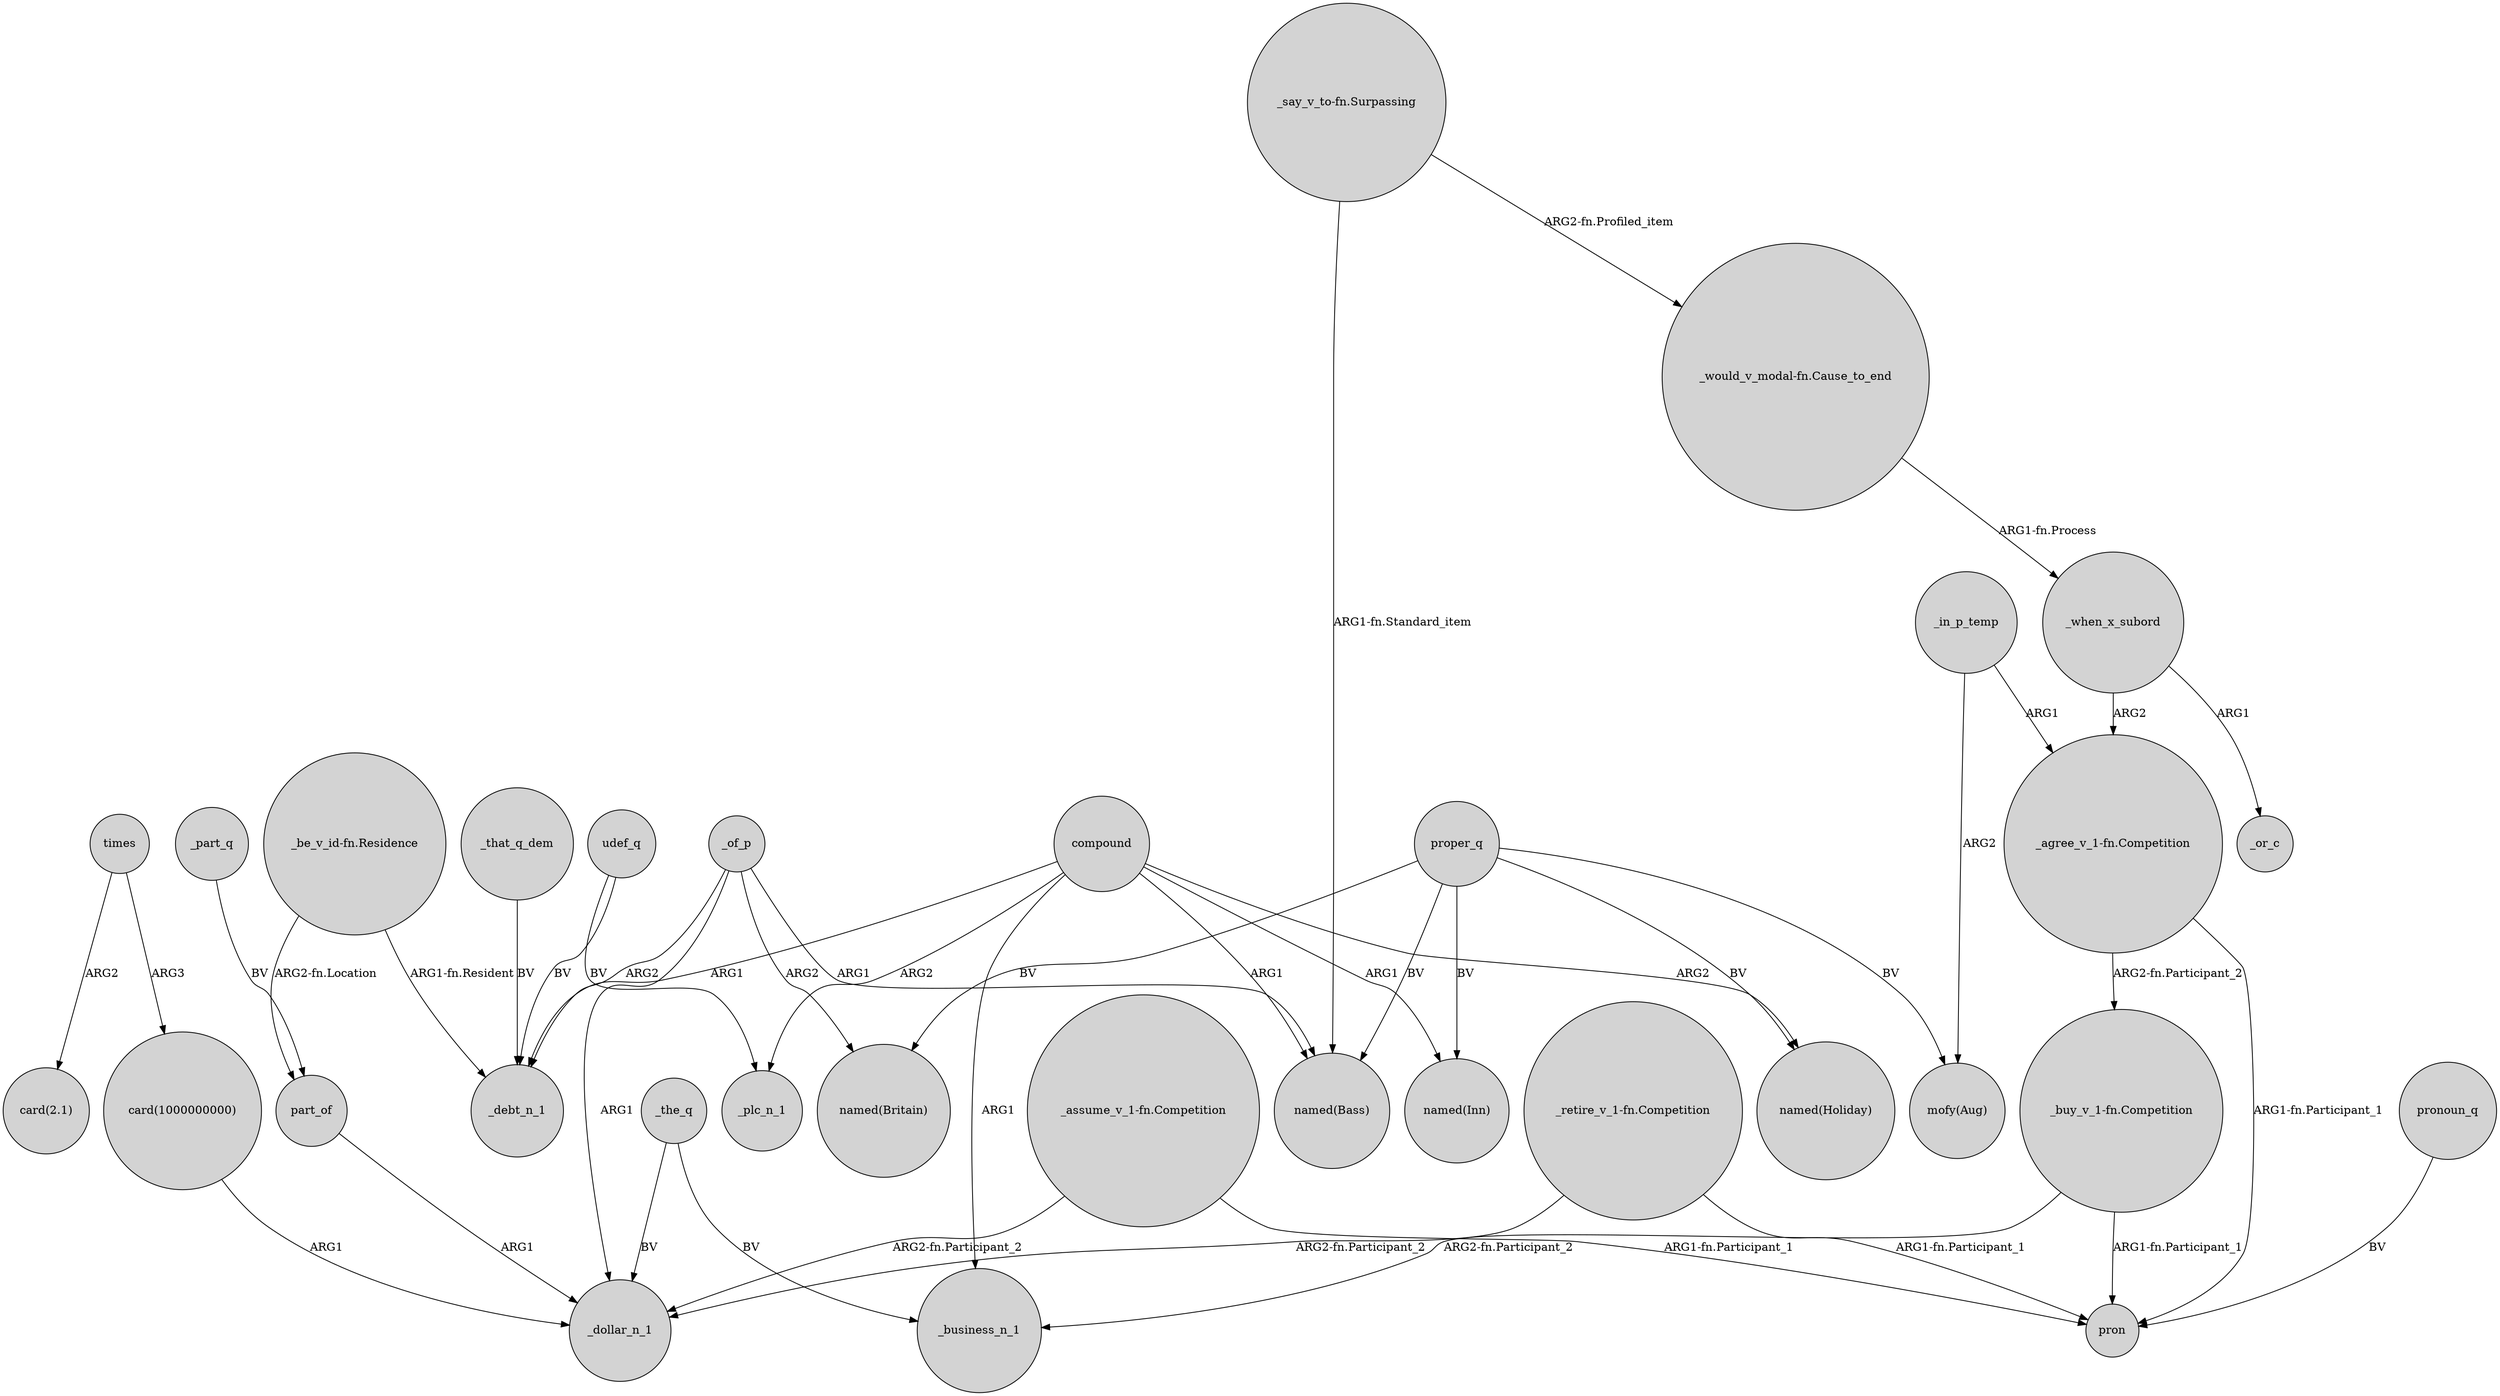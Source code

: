 digraph {
	node [shape=circle style=filled]
	_of_p -> _dollar_n_1 [label=ARG1]
	times -> "card(2.1)" [label=ARG2]
	_of_p -> _debt_n_1 [label=ARG2]
	"card(1000000000)" -> _dollar_n_1 [label=ARG1]
	_in_p_temp -> "mofy(Aug)" [label=ARG2]
	proper_q -> "named(Bass)" [label=BV]
	compound -> _plc_n_1 [label=ARG2]
	"_be_v_id-fn.Residence" -> part_of [label="ARG2-fn.Location"]
	"_agree_v_1-fn.Competition" -> pron [label="ARG1-fn.Participant_1"]
	_of_p -> "named(Britain)" [label=ARG2]
	_that_q_dem -> _debt_n_1 [label=BV]
	_the_q -> _business_n_1 [label=BV]
	proper_q -> "mofy(Aug)" [label=BV]
	_the_q -> _dollar_n_1 [label=BV]
	_when_x_subord -> _or_c [label=ARG1]
	"_be_v_id-fn.Residence" -> _debt_n_1 [label="ARG1-fn.Resident"]
	proper_q -> "named(Holiday)" [label=BV]
	"_agree_v_1-fn.Competition" -> "_buy_v_1-fn.Competition" [label="ARG2-fn.Participant_2"]
	"_buy_v_1-fn.Competition" -> pron [label="ARG1-fn.Participant_1"]
	times -> "card(1000000000)" [label=ARG3]
	"_assume_v_1-fn.Competition" -> pron [label="ARG1-fn.Participant_1"]
	"_buy_v_1-fn.Competition" -> _business_n_1 [label="ARG2-fn.Participant_2"]
	proper_q -> "named(Inn)" [label=BV]
	pronoun_q -> pron [label=BV]
	"_say_v_to-fn.Surpassing" -> "_would_v_modal-fn.Cause_to_end" [label="ARG2-fn.Profiled_item"]
	_part_q -> part_of [label=BV]
	udef_q -> _debt_n_1 [label=BV]
	"_would_v_modal-fn.Cause_to_end" -> _when_x_subord [label="ARG1-fn.Process"]
	proper_q -> "named(Britain)" [label=BV]
	_when_x_subord -> "_agree_v_1-fn.Competition" [label=ARG2]
	compound -> "named(Bass)" [label=ARG1]
	"_say_v_to-fn.Surpassing" -> "named(Bass)" [label="ARG1-fn.Standard_item"]
	_in_p_temp -> "_agree_v_1-fn.Competition" [label=ARG1]
	part_of -> _dollar_n_1 [label=ARG1]
	_of_p -> "named(Bass)" [label=ARG1]
	"_assume_v_1-fn.Competition" -> _dollar_n_1 [label="ARG2-fn.Participant_2"]
	compound -> "named(Holiday)" [label=ARG2]
	"_retire_v_1-fn.Competition" -> pron [label="ARG1-fn.Participant_1"]
	"_retire_v_1-fn.Competition" -> _dollar_n_1 [label="ARG2-fn.Participant_2"]
	udef_q -> _plc_n_1 [label=BV]
	compound -> _business_n_1 [label=ARG1]
	compound -> _debt_n_1 [label=ARG1]
	compound -> "named(Inn)" [label=ARG1]
}
